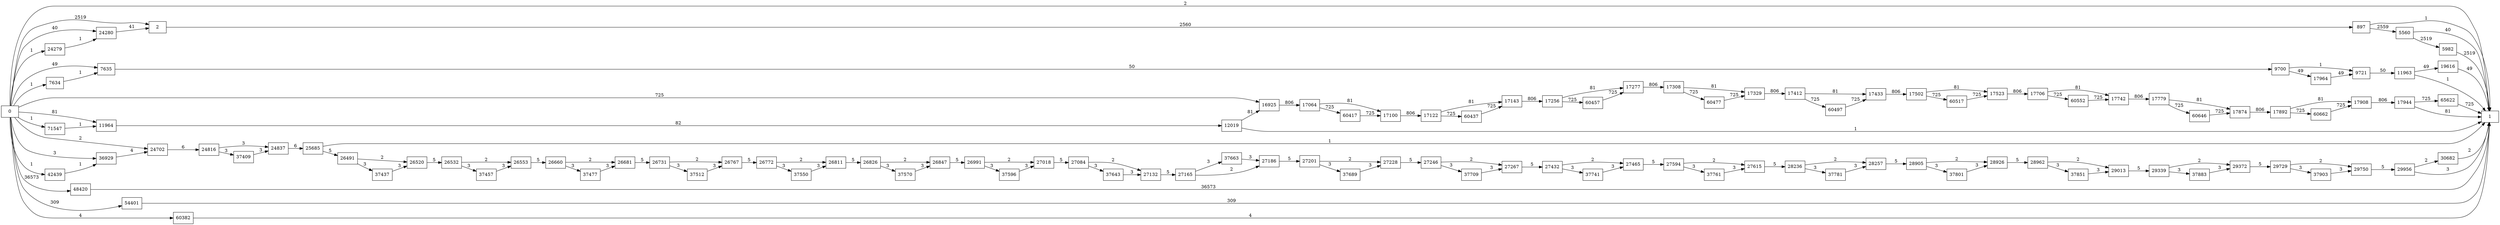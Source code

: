 digraph {
	graph [rankdir=LR]
	node [shape=rectangle]
	2 -> 897 [label=2560]
	897 -> 1 [label=1]
	897 -> 5560 [label=2559]
	5560 -> 1 [label=40]
	5560 -> 5982 [label=2519]
	5982 -> 1 [label=2519]
	7634 -> 7635 [label=1]
	7635 -> 9700 [label=50]
	9700 -> 9721 [label=1]
	9700 -> 17964 [label=49]
	9721 -> 11963 [label=50]
	11963 -> 1 [label=1]
	11963 -> 19616 [label=49]
	11964 -> 12019 [label=82]
	12019 -> 1 [label=1]
	12019 -> 16925 [label=81]
	16925 -> 17064 [label=806]
	17064 -> 17100 [label=81]
	17064 -> 60417 [label=725]
	17100 -> 17122 [label=806]
	17122 -> 17143 [label=81]
	17122 -> 60437 [label=725]
	17143 -> 17256 [label=806]
	17256 -> 17277 [label=81]
	17256 -> 60457 [label=725]
	17277 -> 17308 [label=806]
	17308 -> 17329 [label=81]
	17308 -> 60477 [label=725]
	17329 -> 17412 [label=806]
	17412 -> 17433 [label=81]
	17412 -> 60497 [label=725]
	17433 -> 17502 [label=806]
	17502 -> 17523 [label=81]
	17502 -> 60517 [label=725]
	17523 -> 17706 [label=806]
	17706 -> 17742 [label=81]
	17706 -> 60552 [label=725]
	17742 -> 17779 [label=806]
	17779 -> 17874 [label=81]
	17779 -> 60646 [label=725]
	17874 -> 17892 [label=806]
	17892 -> 17908 [label=81]
	17892 -> 60662 [label=725]
	17908 -> 17944 [label=806]
	17944 -> 1 [label=81]
	17944 -> 65622 [label=725]
	17964 -> 9721 [label=49]
	19616 -> 1 [label=49]
	24279 -> 24280 [label=1]
	24280 -> 2 [label=41]
	24702 -> 24816 [label=6]
	24816 -> 24837 [label=3]
	24816 -> 37409 [label=3]
	24837 -> 25685 [label=6]
	25685 -> 1 [label=1]
	25685 -> 26491 [label=5]
	26491 -> 26520 [label=2]
	26491 -> 37437 [label=3]
	26520 -> 26532 [label=5]
	26532 -> 26553 [label=2]
	26532 -> 37457 [label=3]
	26553 -> 26660 [label=5]
	26660 -> 26681 [label=2]
	26660 -> 37477 [label=3]
	26681 -> 26731 [label=5]
	26731 -> 26767 [label=2]
	26731 -> 37512 [label=3]
	26767 -> 26772 [label=5]
	26772 -> 26811 [label=2]
	26772 -> 37550 [label=3]
	26811 -> 26826 [label=5]
	26826 -> 26847 [label=2]
	26826 -> 37570 [label=3]
	26847 -> 26991 [label=5]
	26991 -> 27018 [label=2]
	26991 -> 37596 [label=3]
	27018 -> 27084 [label=5]
	27084 -> 27132 [label=2]
	27084 -> 37643 [label=3]
	27132 -> 27165 [label=5]
	27165 -> 27186 [label=2]
	27165 -> 37663 [label=3]
	27186 -> 27201 [label=5]
	27201 -> 27228 [label=2]
	27201 -> 37689 [label=3]
	27228 -> 27246 [label=5]
	27246 -> 27267 [label=2]
	27246 -> 37709 [label=3]
	27267 -> 27432 [label=5]
	27432 -> 27465 [label=2]
	27432 -> 37741 [label=3]
	27465 -> 27594 [label=5]
	27594 -> 27615 [label=2]
	27594 -> 37761 [label=3]
	27615 -> 28236 [label=5]
	28236 -> 28257 [label=2]
	28236 -> 37781 [label=3]
	28257 -> 28905 [label=5]
	28905 -> 28926 [label=2]
	28905 -> 37801 [label=3]
	28926 -> 28962 [label=5]
	28962 -> 29013 [label=2]
	28962 -> 37851 [label=3]
	29013 -> 29339 [label=5]
	29339 -> 29372 [label=2]
	29339 -> 37883 [label=3]
	29372 -> 29729 [label=5]
	29729 -> 29750 [label=2]
	29729 -> 37903 [label=3]
	29750 -> 29956 [label=5]
	29956 -> 1 [label=3]
	29956 -> 30682 [label=2]
	30682 -> 1 [label=2]
	36929 -> 24702 [label=4]
	37409 -> 24837 [label=3]
	37437 -> 26520 [label=3]
	37457 -> 26553 [label=3]
	37477 -> 26681 [label=3]
	37512 -> 26767 [label=3]
	37550 -> 26811 [label=3]
	37570 -> 26847 [label=3]
	37596 -> 27018 [label=3]
	37643 -> 27132 [label=3]
	37663 -> 27186 [label=3]
	37689 -> 27228 [label=3]
	37709 -> 27267 [label=3]
	37741 -> 27465 [label=3]
	37761 -> 27615 [label=3]
	37781 -> 28257 [label=3]
	37801 -> 28926 [label=3]
	37851 -> 29013 [label=3]
	37883 -> 29372 [label=3]
	37903 -> 29750 [label=3]
	42439 -> 36929 [label=1]
	48420 -> 1 [label=36573]
	54401 -> 1 [label=309]
	60382 -> 1 [label=4]
	60417 -> 17100 [label=725]
	60437 -> 17143 [label=725]
	60457 -> 17277 [label=725]
	60477 -> 17329 [label=725]
	60497 -> 17433 [label=725]
	60517 -> 17523 [label=725]
	60552 -> 17742 [label=725]
	60646 -> 17874 [label=725]
	60662 -> 17908 [label=725]
	65622 -> 1 [label=725]
	71547 -> 11964 [label=1]
	0 -> 2 [label=2519]
	0 -> 11964 [label=81]
	0 -> 7635 [label=49]
	0 -> 24280 [label=40]
	0 -> 24702 [label=2]
	0 -> 16925 [label=725]
	0 -> 7634 [label=1]
	0 -> 24279 [label=1]
	0 -> 1 [label=2]
	0 -> 36929 [label=3]
	0 -> 42439 [label=1]
	0 -> 48420 [label=36573]
	0 -> 54401 [label=309]
	0 -> 60382 [label=4]
	0 -> 71547 [label=1]
}
